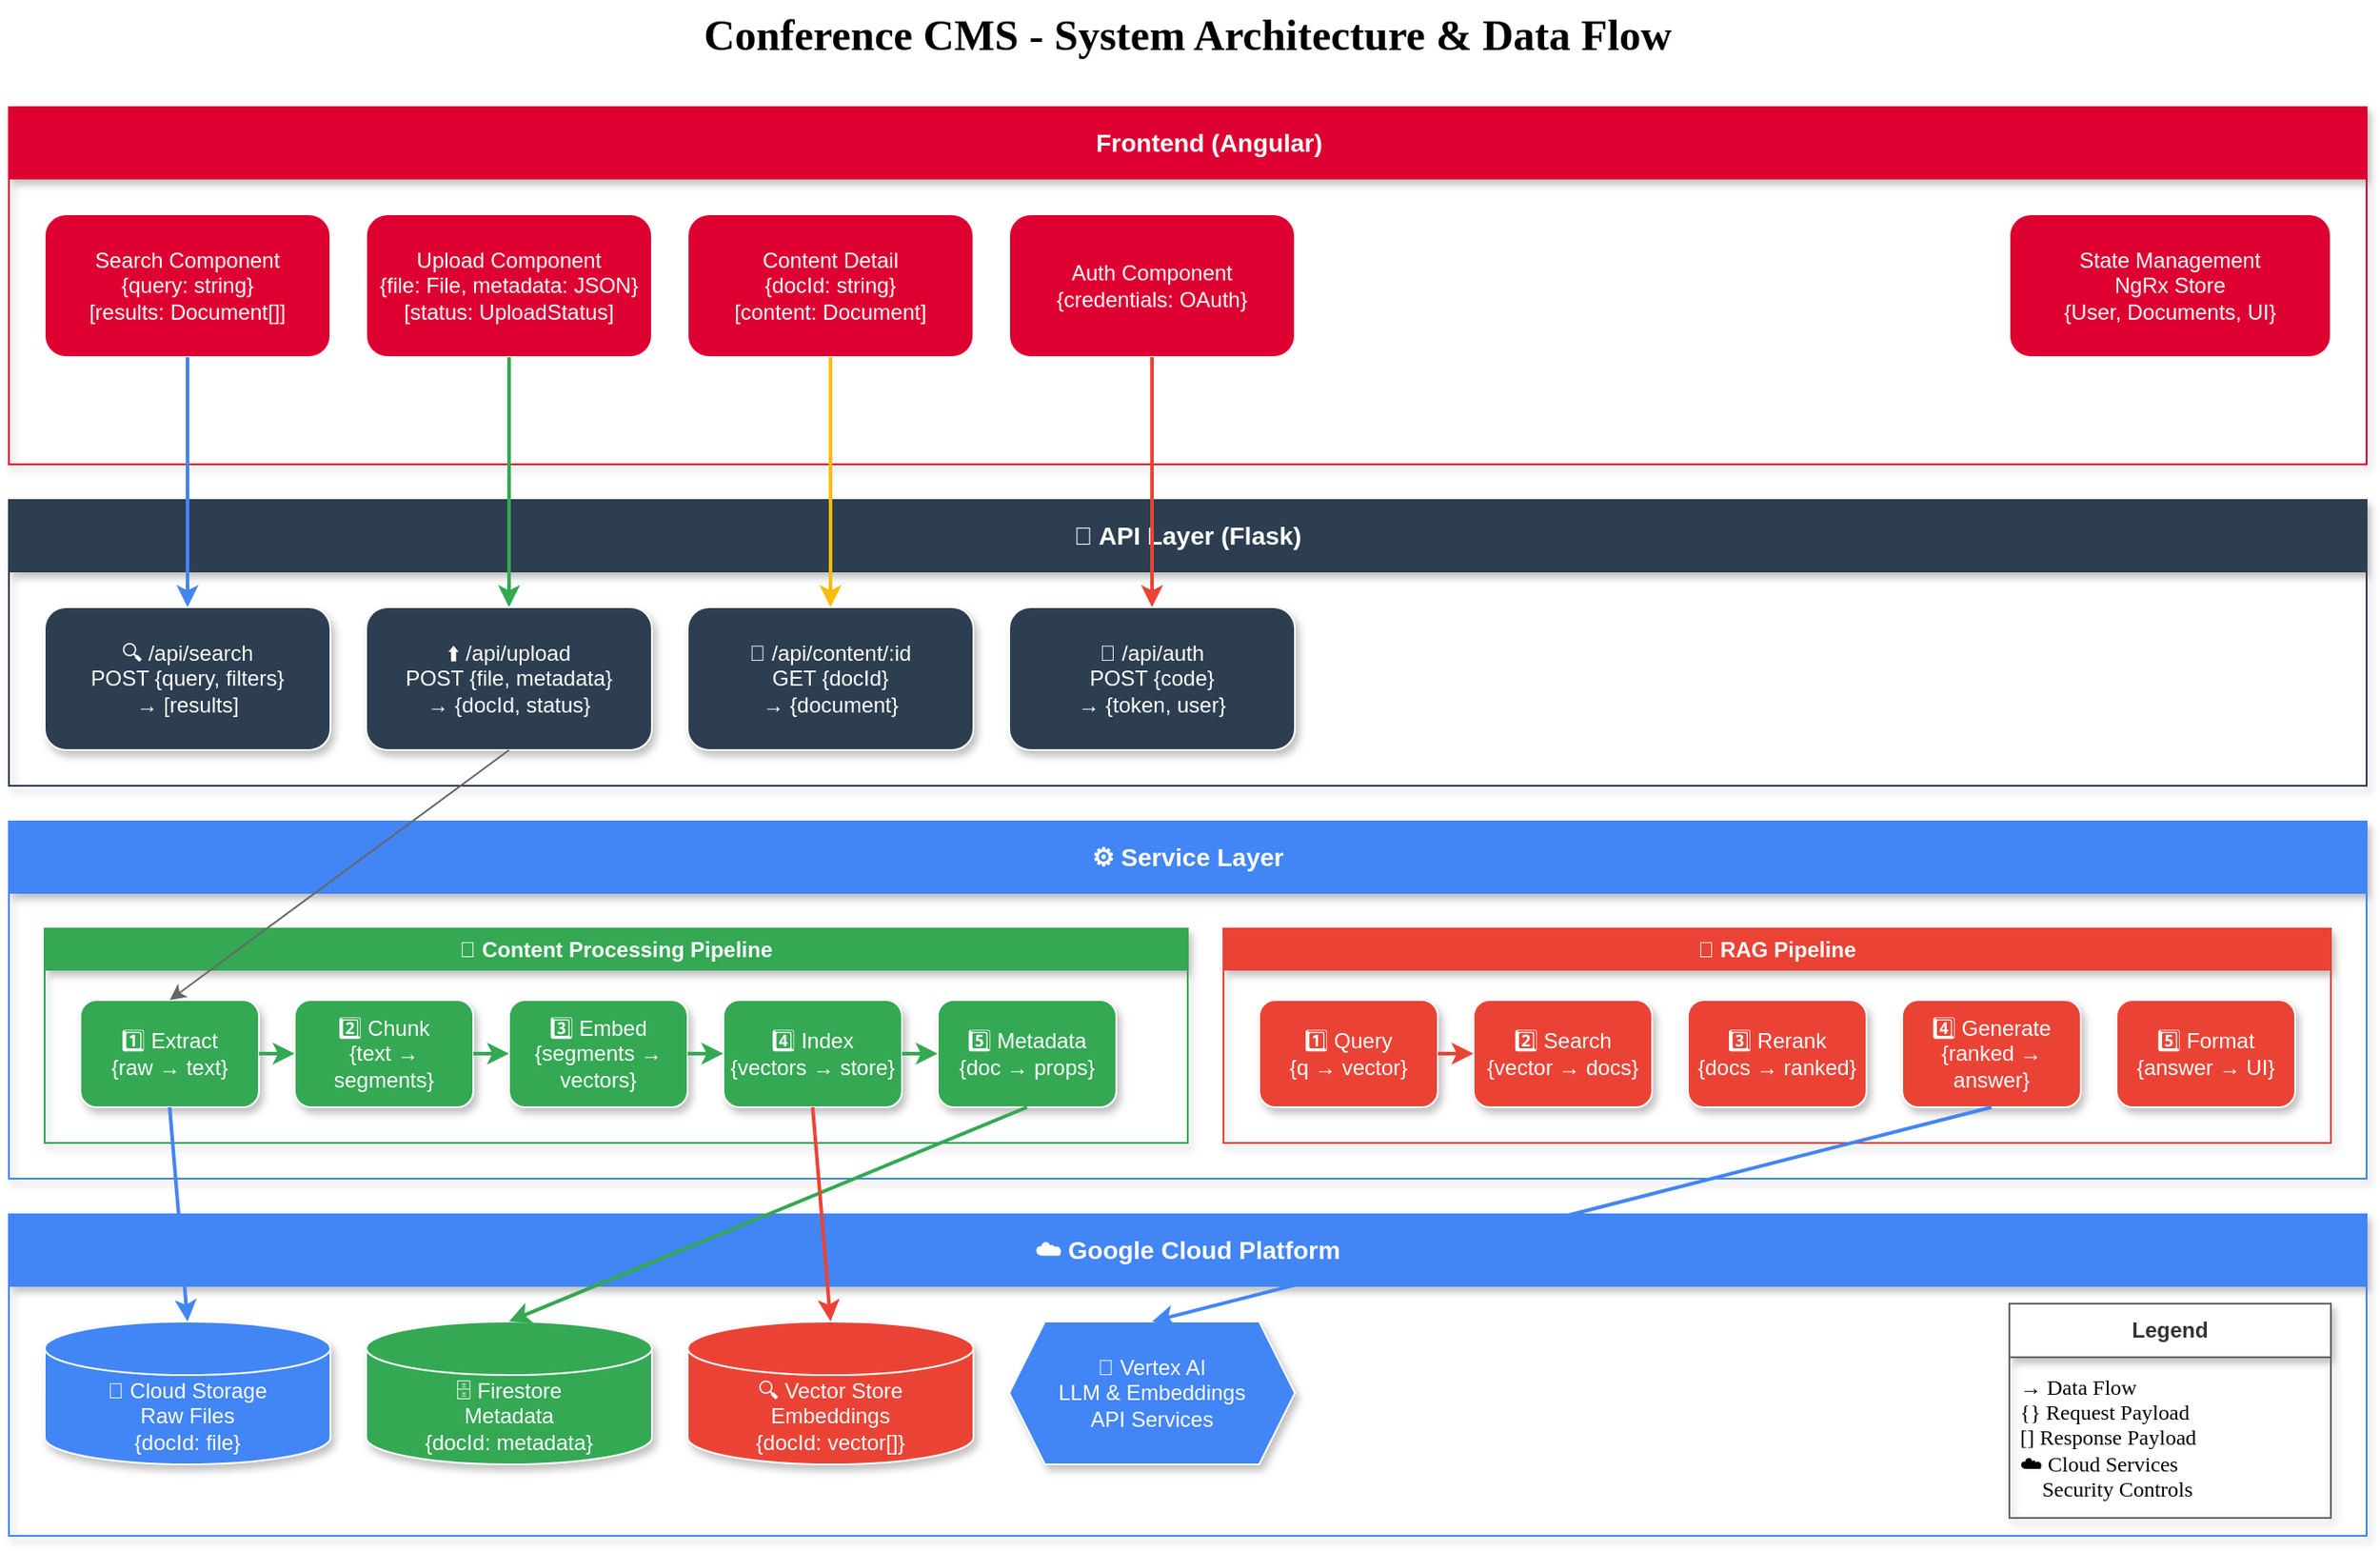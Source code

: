 <mxfile version="26.1.3">
  <diagram name="Unified Architecture" id="unified-arch">
    <mxGraphModel dx="2007" dy="1016" grid="1" gridSize="10" guides="1" tooltips="1" connect="1" arrows="1" fold="1" page="1" pageScale="1" pageWidth="1400" pageHeight="1000" math="0" shadow="0">
      <root>
        <mxCell id="root-0" />
        <mxCell id="root-1" parent="root-0" />
        <mxCell id="title" value="Conference CMS - System Architecture &amp; Data Flow" style="text;html=1;strokeColor=none;fillColor=none;align=center;verticalAlign=middle;whiteSpace=wrap;rounded=0;fontSize=24;fontStyle=1;fontFamily=Google Sans;" parent="root-1" vertex="1">
          <mxGeometry x="400" y="20" width="600" height="40" as="geometry" />
        </mxCell>
        <mxCell id="frontend-container" value="&lt;div style=&#39;display:flex;align-items:center&#39;&gt;&lt;img src=&#39;data:image/svg+xml;base64,PHN2ZyB4bWxucz0iaHR0cDovL3d3dy53My5vcmcvMjAwMC9zdmciIHZpZXdCb3g9IjAgMCAyNTAgMjUwIj48cGF0aCBmaWxsPSIjREQwMDMxIiBkPSJNMTI1IDMwTDMxLjkgNjMuMmwxNC4yIDEyMy4xTDEyNSAyMzBsNzguOS00My43IDE0LjItMTIzLjF6Ii8+PC9zdmc+&#39; height=&#39;24&#39; width=&#39;24&#39;/&gt; Frontend (Angular)&lt;/div&gt;" style="swimlane;whiteSpace=wrap;html=1;fillColor=#dd0031;strokeColor=#dd0031;fontColor=white;startSize=40;fontSize=14;shadow=1;" parent="root-1" vertex="1">
          <mxGeometry x="40" y="80" width="1320" height="200" as="geometry" />
        </mxCell>
        <mxCell id="search-ui" value="Search Component&#xa;{query: string}&#xa;[results: Document[]]" style="rounded=1;whiteSpace=wrap;html=1;fillColor=#dd0031;strokeColor=#ffffff;fontColor=white;align=center;verticalAlign=middle;fontSize=12;" parent="root-1" vertex="1">
          <mxGeometry x="60" y="140" width="160" height="80" as="geometry" />
        </mxCell>
        <mxCell id="upload-ui" value="Upload Component&#xa;{file: File, metadata: JSON}&#xa;[status: UploadStatus]" style="rounded=1;whiteSpace=wrap;html=1;fillColor=#dd0031;strokeColor=#ffffff;fontColor=white;" parent="root-1" vertex="1">
          <mxGeometry x="240" y="140" width="160" height="80" as="geometry" />
        </mxCell>
        <mxCell id="content-ui" value="Content Detail&#xa;{docId: string}&#xa;[content: Document]" style="rounded=1;whiteSpace=wrap;html=1;fillColor=#dd0031;strokeColor=#ffffff;fontColor=white;" parent="root-1" vertex="1">
          <mxGeometry x="420" y="140" width="160" height="80" as="geometry" />
        </mxCell>
        <mxCell id="auth-ui" value="Auth Component&lt;br&gt;{credentials: OAuth}" style="rounded=1;whiteSpace=wrap;html=1;fillColor=#dd0031;strokeColor=#ffffff;fontColor=white;" parent="root-1" vertex="1">
          <mxGeometry x="600" y="140" width="160" height="80" as="geometry" />
        </mxCell>
        <mxCell id="state-mgmt" value="State Management&#xa;NgRx Store&#xa;{User, Documents, UI}" style="rounded=1;whiteSpace=wrap;html=1;fillColor=#dd0031;strokeColor=#ffffff;fontColor=white;" parent="root-1" vertex="1">
          <mxGeometry x="1160" y="140" width="180" height="80" as="geometry" />
        </mxCell>
        <mxCell id="api-container" value="🔌 API Layer (Flask)" style="swimlane;whiteSpace=wrap;html=1;fillColor=#2c3e50;strokeColor=#2c3e50;fontColor=white;startSize=40;fontSize=14;shadow=1;" parent="root-1" vertex="1">
          <mxGeometry x="40" y="300" width="1320" height="160" as="geometry" />
        </mxCell>
        <mxCell id="search-api" value="🔍 /api/search&#xa;POST {query, filters}&#xa;→ [results]" style="rounded=1;whiteSpace=wrap;html=1;fillColor=#2c3e50;strokeColor=#ffffff;fontColor=white;shadow=1" parent="root-1" vertex="1">
          <mxGeometry x="60" y="360" width="160" height="80" as="geometry" />
        </mxCell>
        <mxCell id="upload-api" value="⬆️ /api/upload&#xa;POST {file, metadata}&#xa;→ {docId, status}" style="rounded=1;whiteSpace=wrap;html=1;fillColor=#2c3e50;strokeColor=#ffffff;fontColor=white;shadow=1" parent="root-1" vertex="1">
          <mxGeometry x="240" y="360" width="160" height="80" as="geometry" />
        </mxCell>
        <mxCell id="content-api" value="📄 /api/content/:id&#xa;GET {docId}&#xa;→ {document}" style="rounded=1;whiteSpace=wrap;html=1;fillColor=#2c3e50;strokeColor=#ffffff;fontColor=white;shadow=1" parent="root-1" vertex="1">
          <mxGeometry x="420" y="360" width="160" height="80" as="geometry" />
        </mxCell>
        <mxCell id="auth-api" value="🔐 /api/auth&#xa;POST {code}&#xa;→ {token, user}" style="rounded=1;whiteSpace=wrap;html=1;fillColor=#2c3e50;strokeColor=#ffffff;fontColor=white;shadow=1" parent="root-1" vertex="1">
          <mxGeometry x="600" y="360" width="160" height="80" as="geometry" />
        </mxCell>
        <mxCell id="service-container" value="⚙️ Service Layer" style="swimlane;whiteSpace=wrap;html=1;fillColor=#4285f4;strokeColor=#4285f4;fontColor=white;startSize=40;fontSize=14;shadow=1" parent="root-1" vertex="1">
          <mxGeometry x="40" y="480" width="1320" height="200" as="geometry" />
        </mxCell>
        <mxCell id="content-pipeline" value="📄 Content Processing Pipeline" style="swimlane;whiteSpace=wrap;html=1;fillColor=#34a853;strokeColor=#34a853;fontColor=white;shadow=1" parent="root-1" vertex="1">
          <mxGeometry x="60" y="540" width="640" height="120" as="geometry" />
        </mxCell>
        <mxCell id="extract" value="1️⃣ Extract&#xa;{raw → text}" style="rounded=1;whiteSpace=wrap;html=1;fillColor=#34a853;strokeColor=#ffffff;fontColor=white;shadow=1" parent="root-1" vertex="1">
          <mxGeometry x="80" y="580" width="100" height="60" as="geometry" />
        </mxCell>
        <mxCell id="chunk" value="2️⃣ Chunk&#xa;{text → segments}" style="rounded=1;whiteSpace=wrap;html=1;fillColor=#34a853;strokeColor=#ffffff;fontColor=white;shadow=1" parent="root-1" vertex="1">
          <mxGeometry x="200" y="580" width="100" height="60" as="geometry" />
        </mxCell>
        <mxCell id="embed" value="3️⃣ Embed&#xa;{segments → vectors}" style="rounded=1;whiteSpace=wrap;html=1;fillColor=#34a853;strokeColor=#ffffff;fontColor=white;shadow=1" parent="root-1" vertex="1">
          <mxGeometry x="320" y="580" width="100" height="60" as="geometry" />
        </mxCell>
        <mxCell id="index" value="4️⃣ Index&#xa;{vectors → store}" style="rounded=1;whiteSpace=wrap;html=1;fillColor=#34a853;strokeColor=#ffffff;fontColor=white;shadow=1" parent="root-1" vertex="1">
          <mxGeometry x="440" y="580" width="100" height="60" as="geometry" />
        </mxCell>
        <mxCell id="metadata" value="5️⃣ Metadata&#xa;{doc → props}" style="rounded=1;whiteSpace=wrap;html=1;fillColor=#34a853;strokeColor=#ffffff;fontColor=white;shadow=1" parent="root-1" vertex="1">
          <mxGeometry x="560" y="580" width="100" height="60" as="geometry" />
        </mxCell>
        <mxCell id="rag-pipeline" value="🧠 RAG Pipeline" style="swimlane;whiteSpace=wrap;html=1;fillColor=#ea4335;strokeColor=#ea4335;fontColor=white;shadow=1" parent="root-1" vertex="1">
          <mxGeometry x="720" y="540" width="620" height="120" as="geometry" />
        </mxCell>
        <mxCell id="query-embed" value="1️⃣ Query&#xa;{q → vector}" style="rounded=1;whiteSpace=wrap;html=1;fillColor=#ea4335;strokeColor=#ffffff;fontColor=white;shadow=1" parent="root-1" vertex="1">
          <mxGeometry x="740" y="580" width="100" height="60" as="geometry" />
        </mxCell>
        <mxCell id="vector-search" value="2️⃣ Search&#xa;{vector → docs}" style="rounded=1;whiteSpace=wrap;html=1;fillColor=#ea4335;strokeColor=#ffffff;fontColor=white;shadow=1" parent="root-1" vertex="1">
          <mxGeometry x="860" y="580" width="100" height="60" as="geometry" />
        </mxCell>
        <mxCell id="rerank" value="3️⃣ Rerank&#xa;{docs → ranked}" style="rounded=1;whiteSpace=wrap;html=1;fillColor=#ea4335;strokeColor=#ffffff;fontColor=white;shadow=1" parent="root-1" vertex="1">
          <mxGeometry x="980" y="580" width="100" height="60" as="geometry" />
        </mxCell>
        <mxCell id="generate" value="4️⃣ Generate&#xa;{ranked → answer}" style="rounded=1;whiteSpace=wrap;html=1;fillColor=#ea4335;strokeColor=#ffffff;fontColor=white;shadow=1" parent="root-1" vertex="1">
          <mxGeometry x="1100" y="580" width="100" height="60" as="geometry" />
        </mxCell>
        <mxCell id="format" value="5️⃣ Format&#xa;{answer → UI}" style="rounded=1;whiteSpace=wrap;html=1;fillColor=#ea4335;strokeColor=#ffffff;fontColor=white;shadow=1" parent="root-1" vertex="1">
          <mxGeometry x="1220" y="580" width="100" height="60" as="geometry" />
        </mxCell>
        <mxCell id="storage-container" value="☁️ Google Cloud Platform" style="swimlane;whiteSpace=wrap;html=1;fillColor=#4285f4;strokeColor=#4285f4;fontColor=white;startSize=40;fontSize=14;shadow=1;" parent="root-1" vertex="1">
          <mxGeometry x="40" y="700" width="1320" height="180" as="geometry" />
        </mxCell>
        <mxCell id="legend" value="Legend" style="swimlane;fontStyle=1;childLayout=stackLayout;horizontal=1;startSize=30;horizontalStack=0;resizeParent=1;resizeParentMax=0;resizeLast=0;collapsible=1;marginBottom=0;whiteSpace=wrap;html=1;fillColor=#ffffff;strokeColor=#666666;fontColor=#333333;shadow=1;" parent="storage-container" vertex="1">
          <mxGeometry x="1120" y="50" width="180" height="120" as="geometry" />
        </mxCell>
        <mxCell id="legend-1" value="→ Data Flow&#xa;{} Request Payload&#xa;[] Response Payload&#xa;☁️ Cloud Services&#xa;🔐 Security Controls" style="text;strokeColor=none;fillColor=none;align=left;verticalAlign=middle;spacingLeft=4;spacingRight=4;overflow=hidden;points=[[0,0.5],[1,0.5]];portConstraint=eastwest;rotatable=0;whiteSpace=wrap;html=1;fontFamily=Google Sans" parent="legend" vertex="1">
          <mxGeometry y="30" width="180" height="90" as="geometry" />
        </mxCell>
        <mxCell id="cloud-storage" value="💾 Cloud Storage&#xa;Raw Files&#xa;{docId: file}" style="shape=cylinder3;whiteSpace=wrap;html=1;boundedLbl=1;backgroundOutline=1;size=15;fillColor=#4285f4;strokeColor=#ffffff;fontColor=white;shadow=1;" parent="root-1" vertex="1">
          <mxGeometry x="60" y="760" width="160" height="80" as="geometry" />
        </mxCell>
        <mxCell id="firestore" value="🗄️ Firestore&#xa;Metadata&#xa;{docId: metadata}" style="shape=cylinder3;whiteSpace=wrap;html=1;boundedLbl=1;backgroundOutline=1;size=15;fillColor=#34a853;strokeColor=#ffffff;fontColor=white;shadow=1;" parent="root-1" vertex="1">
          <mxGeometry x="240" y="760" width="160" height="80" as="geometry" />
        </mxCell>
        <mxCell id="vector-store" value="🔍 Vector Store&#xa;Embeddings&#xa;{docId: vector[]}" style="shape=cylinder3;whiteSpace=wrap;html=1;boundedLbl=1;backgroundOutline=1;size=15;fillColor=#ea4335;strokeColor=#ffffff;fontColor=white;shadow=1" parent="root-1" vertex="1">
          <mxGeometry x="420" y="760" width="160" height="80" as="geometry" />
        </mxCell>
        <mxCell id="vertex-ai" value="🤖 Vertex AI&#xa;LLM &amp; Embeddings&#xa;API Services" style="shape=hexagon;perimeter=hexagonPerimeter2;whiteSpace=wrap;html=1;fixedSize=1;fillColor=#4285f4;strokeColor=#ffffff;fontColor=white;shadow=1;" parent="root-1" vertex="1">
          <mxGeometry x="600" y="760" width="160" height="80" as="geometry" />
        </mxCell>
        <mxCell id="conn1" value="" style="endArrow=classic;html=1;rounded=1;curved=1;exitX=0.5;exitY=1;entryX=0.5;entryY=0;strokeColor=#4285f4;strokeWidth=2;" parent="root-1" source="search-ui" target="search-api" edge="1">
          <mxGeometry relative="1" as="geometry" />
        </mxCell>
        <mxCell id="conn2" value="" style="endArrow=classic;html=1;rounded=1;curved=1;exitX=0.5;exitY=1;entryX=0.5;entryY=0;strokeColor=#34a853;strokeWidth=2;" parent="root-1" source="upload-ui" target="upload-api" edge="1">
          <mxGeometry relative="1" as="geometry" />
        </mxCell>
        <mxCell id="a2s-1" value="" style="endArrow=classic;html=1;rounded=0;exitX=0.5;exitY=1;entryX=0.5;entryY=0;strokeColor=#666666;" parent="root-1" source="upload-api" target="extract" edge="1">
          <mxGeometry relative="1" as="geometry" />
        </mxCell>
        <mxCell id="cp-1" value="" style="endArrow=classic;html=1;rounded=1;curved=1;exitX=1;exitY=0.5;entryX=0;entryY=0.5;strokeColor=#34a853;strokeWidth=2;" parent="root-1" source="extract" target="chunk" edge="1">
          <mxGeometry relative="1" as="geometry" />
        </mxCell>
        <mxCell id="cp-2" value="" style="endArrow=classic;html=1;rounded=1;curved=1;exitX=1;exitY=0.5;entryX=0;entryY=0.5;strokeColor=#34a853;strokeWidth=2;" parent="root-1" source="chunk" target="embed" edge="1">
          <mxGeometry relative="1" as="geometry" />
        </mxCell>
        <mxCell id="cp-3" value="" style="endArrow=classic;html=1;rounded=1;curved=1;exitX=1;exitY=0.5;entryX=0;entryY=0.5;strokeColor=#34a853;strokeWidth=2;" parent="root-1" source="embed" target="index" edge="1">
          <mxGeometry relative="1" as="geometry" />
        </mxCell>
        <mxCell id="cp-4" value="" style="endArrow=classic;html=1;rounded=1;curved=1;exitX=1;exitY=0.5;entryX=0;entryY=0.5;strokeColor=#34a853;strokeWidth=2;" parent="root-1" source="index" target="metadata" edge="1">
          <mxGeometry relative="1" as="geometry" />
        </mxCell>
        <mxCell id="rag-1" value="" style="endArrow=classic;html=1;rounded=1;curved=1;exitX=1;exitY=0.5;entryX=0;entryY=0.5;strokeColor=#ea4335;strokeWidth=2;" parent="root-1" source="query-embed" target="vector-search" edge="1">
          <mxGeometry relative="1" as="geometry" />
        </mxCell>
        <mxCell id="s2v-1" value="" style="endArrow=classic;html=1;rounded=1;curved=1;exitX=0.5;exitY=1;entryX=0.5;entryY=0;strokeColor=#4285f4;strokeWidth=2;" parent="root-1" source="extract" target="cloud-storage" edge="1">
          <mxGeometry relative="1" as="geometry" />
        </mxCell>
        <mxCell id="s2v-2" value="" style="endArrow=classic;html=1;rounded=1;curved=1;exitX=0.5;exitY=1;entryX=0.5;entryY=0;strokeColor=#34a853;strokeWidth=2;" parent="root-1" source="metadata" target="firestore" edge="1">
          <mxGeometry relative="1" as="geometry" />
        </mxCell>
        <mxCell id="s2v-3" value="" style="endArrow=classic;html=1;rounded=1;curved=1;exitX=0.5;exitY=1;entryX=0.5;entryY=0;strokeColor=#ea4335;strokeWidth=2;exitDx=0;exitDy=0;" parent="root-1" source="index" target="vector-store" edge="1">
          <mxGeometry relative="1" as="geometry" />
        </mxCell>
        <mxCell id="s2v-4" value="" style="endArrow=classic;html=1;rounded=1;curved=1;exitX=0.5;exitY=1;entryX=0.5;entryY=0;strokeColor=#4285f4;strokeWidth=2;" parent="root-1" source="generate" target="vertex-ai" edge="1">
          <mxGeometry relative="1" as="geometry" />
        </mxCell>
        <mxCell id="conn3" value="" style="endArrow=classic;html=1;rounded=1;curved=1;exitX=0.5;exitY=1;entryX=0.5;entryY=0;strokeColor=#fbbc04;strokeWidth=2;" parent="root-1" source="content-ui" target="content-api" edge="1">
          <mxGeometry relative="1" as="geometry" />
        </mxCell>
        <mxCell id="conn4" value="" style="endArrow=classic;html=1;rounded=1;curved=1;exitX=0.5;exitY=1;entryX=0.5;entryY=0;strokeColor=#ea4335;strokeWidth=2;" parent="root-1" source="auth-ui" target="auth-api" edge="1">
          <mxGeometry relative="1" as="geometry" />
        </mxCell>
      </root>
    </mxGraphModel>
  </diagram>
</mxfile>
